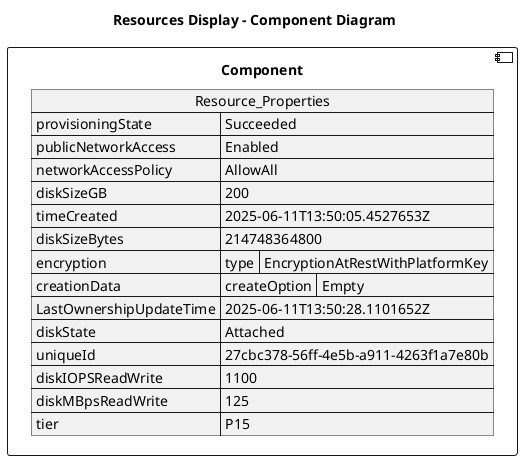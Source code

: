@startuml

title Resources Display - Component Diagram

component Component {

json  Resource_Properties {
  "provisioningState": "Succeeded",
  "publicNetworkAccess": "Enabled",
  "networkAccessPolicy": "AllowAll",
  "diskSizeGB": 200,
  "timeCreated": "2025-06-11T13:50:05.4527653Z",
  "diskSizeBytes": 214748364800,
  "encryption": {
    "type": "EncryptionAtRestWithPlatformKey"
  },
  "creationData": {
    "createOption": "Empty"
  },
  "LastOwnershipUpdateTime": "2025-06-11T13:50:28.1101652Z",
  "diskState": "Attached",
  "uniqueId": "27cbc378-56ff-4e5b-a911-4263f1a7e80b",
  "diskIOPSReadWrite": 1100,
  "diskMBpsReadWrite": 125,
  "tier": "P15"
}
}
@enduml
